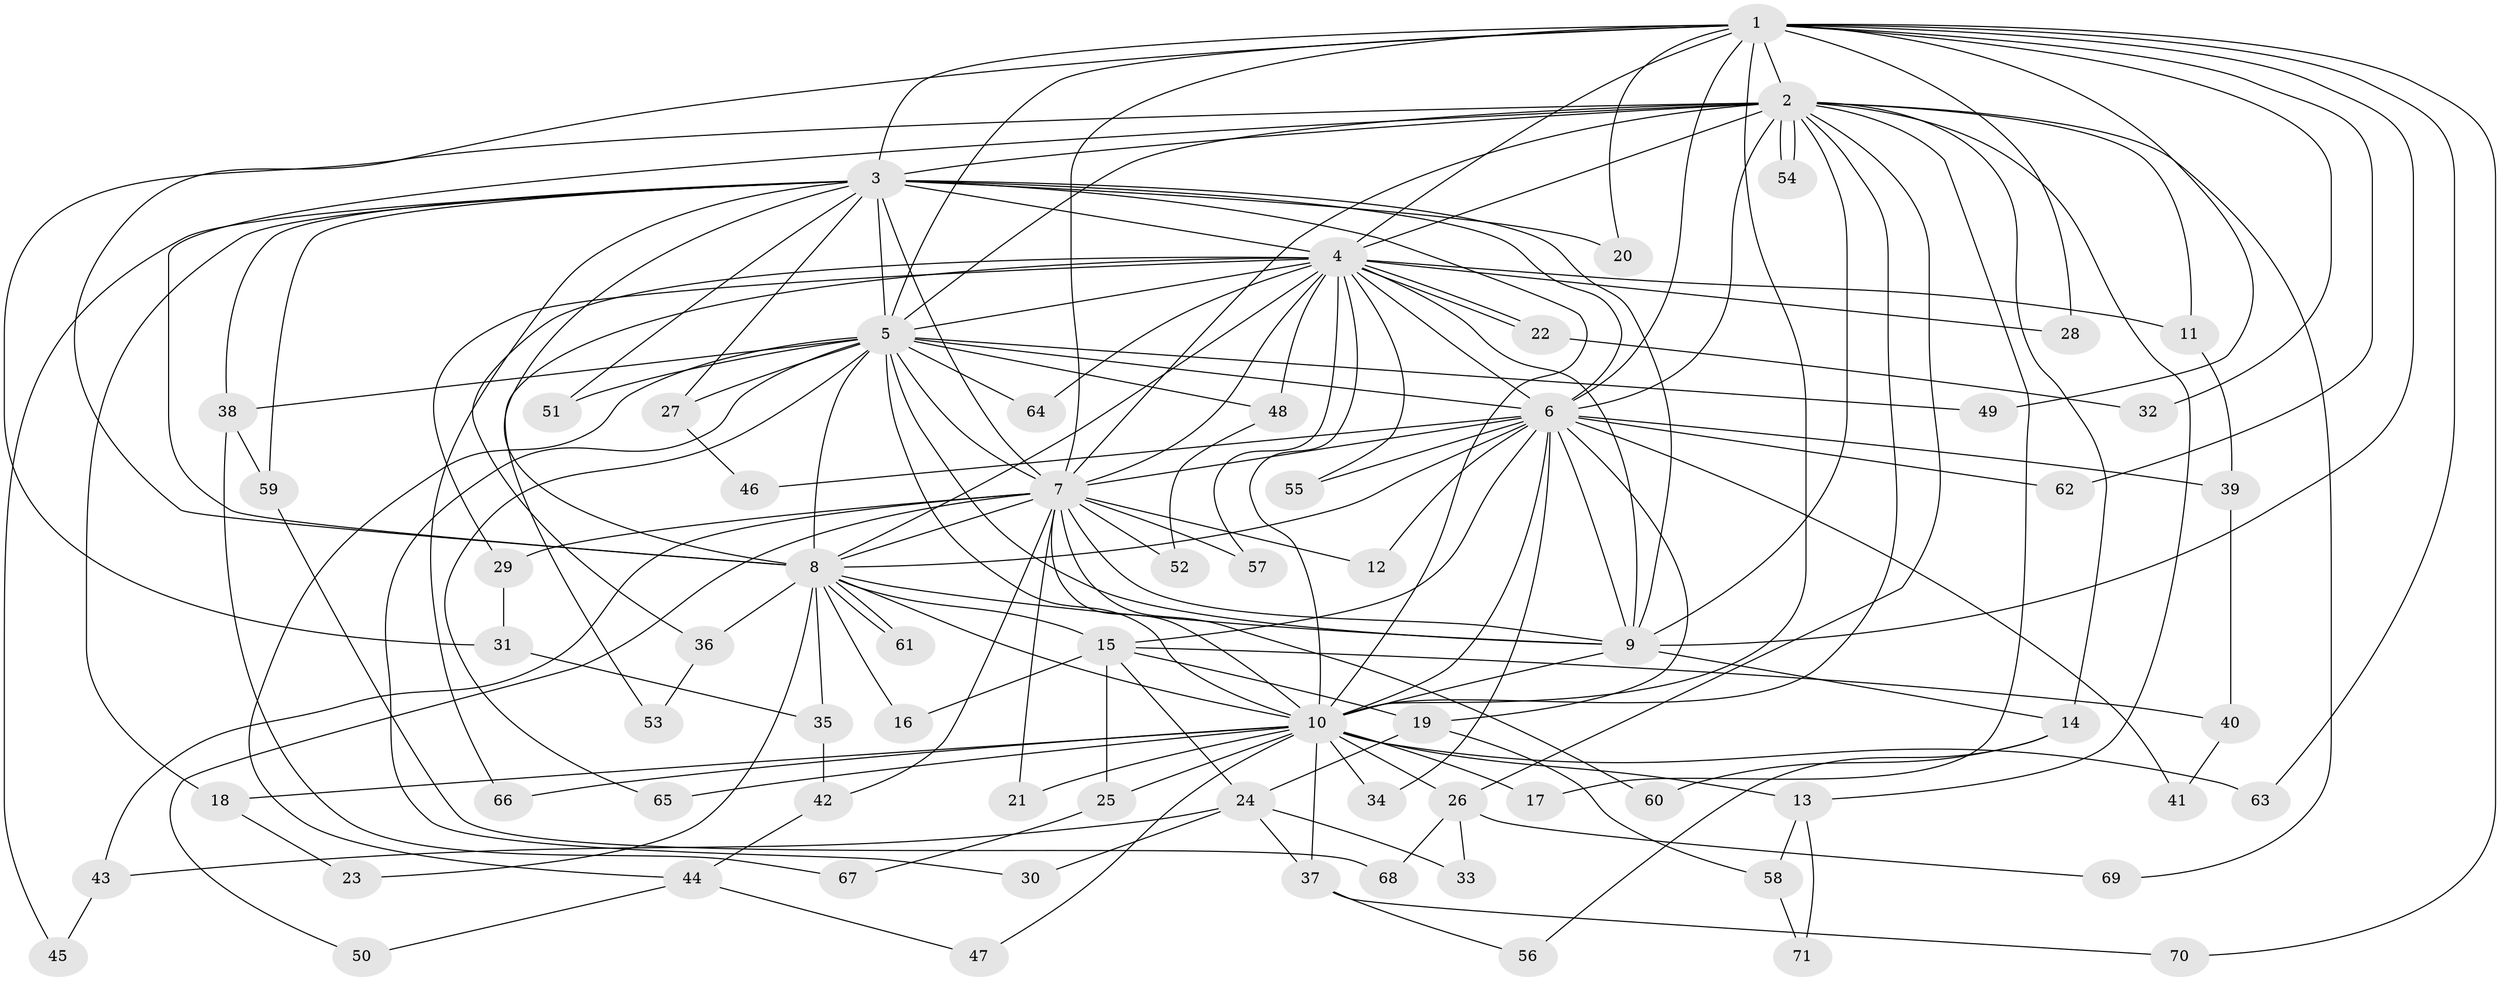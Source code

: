 // Generated by graph-tools (version 1.1) at 2025/49/03/09/25 03:49:30]
// undirected, 71 vertices, 167 edges
graph export_dot {
graph [start="1"]
  node [color=gray90,style=filled];
  1;
  2;
  3;
  4;
  5;
  6;
  7;
  8;
  9;
  10;
  11;
  12;
  13;
  14;
  15;
  16;
  17;
  18;
  19;
  20;
  21;
  22;
  23;
  24;
  25;
  26;
  27;
  28;
  29;
  30;
  31;
  32;
  33;
  34;
  35;
  36;
  37;
  38;
  39;
  40;
  41;
  42;
  43;
  44;
  45;
  46;
  47;
  48;
  49;
  50;
  51;
  52;
  53;
  54;
  55;
  56;
  57;
  58;
  59;
  60;
  61;
  62;
  63;
  64;
  65;
  66;
  67;
  68;
  69;
  70;
  71;
  1 -- 2;
  1 -- 3;
  1 -- 4;
  1 -- 5;
  1 -- 6;
  1 -- 7;
  1 -- 8;
  1 -- 9;
  1 -- 10;
  1 -- 20;
  1 -- 28;
  1 -- 32;
  1 -- 49;
  1 -- 62;
  1 -- 63;
  1 -- 70;
  2 -- 3;
  2 -- 4;
  2 -- 5;
  2 -- 6;
  2 -- 7;
  2 -- 8;
  2 -- 9;
  2 -- 10;
  2 -- 11;
  2 -- 13;
  2 -- 14;
  2 -- 17;
  2 -- 26;
  2 -- 31;
  2 -- 54;
  2 -- 54;
  2 -- 69;
  3 -- 4;
  3 -- 5;
  3 -- 6;
  3 -- 7;
  3 -- 8;
  3 -- 9;
  3 -- 10;
  3 -- 18;
  3 -- 20;
  3 -- 27;
  3 -- 38;
  3 -- 45;
  3 -- 51;
  3 -- 59;
  3 -- 66;
  4 -- 5;
  4 -- 6;
  4 -- 7;
  4 -- 8;
  4 -- 9;
  4 -- 10;
  4 -- 11;
  4 -- 22;
  4 -- 22;
  4 -- 28;
  4 -- 29;
  4 -- 36;
  4 -- 48;
  4 -- 53;
  4 -- 55;
  4 -- 57;
  4 -- 64;
  5 -- 6;
  5 -- 7;
  5 -- 8;
  5 -- 9;
  5 -- 10;
  5 -- 27;
  5 -- 30;
  5 -- 38;
  5 -- 44;
  5 -- 48;
  5 -- 49;
  5 -- 51;
  5 -- 64;
  5 -- 65;
  6 -- 7;
  6 -- 8;
  6 -- 9;
  6 -- 10;
  6 -- 12;
  6 -- 15;
  6 -- 19;
  6 -- 34;
  6 -- 39;
  6 -- 41;
  6 -- 46;
  6 -- 55;
  6 -- 62;
  7 -- 8;
  7 -- 9;
  7 -- 10;
  7 -- 12;
  7 -- 21;
  7 -- 29;
  7 -- 42;
  7 -- 43;
  7 -- 50;
  7 -- 52;
  7 -- 57;
  7 -- 60;
  8 -- 9;
  8 -- 10;
  8 -- 15;
  8 -- 16;
  8 -- 23;
  8 -- 35;
  8 -- 36;
  8 -- 61;
  8 -- 61;
  9 -- 10;
  9 -- 14;
  10 -- 13;
  10 -- 17;
  10 -- 18;
  10 -- 21;
  10 -- 25;
  10 -- 26;
  10 -- 34;
  10 -- 37;
  10 -- 47;
  10 -- 63;
  10 -- 65;
  10 -- 66;
  11 -- 39;
  13 -- 58;
  13 -- 71;
  14 -- 56;
  14 -- 60;
  15 -- 16;
  15 -- 19;
  15 -- 24;
  15 -- 25;
  15 -- 40;
  18 -- 23;
  19 -- 24;
  19 -- 58;
  22 -- 32;
  24 -- 30;
  24 -- 33;
  24 -- 37;
  24 -- 43;
  25 -- 67;
  26 -- 33;
  26 -- 68;
  26 -- 69;
  27 -- 46;
  29 -- 31;
  31 -- 35;
  35 -- 42;
  36 -- 53;
  37 -- 56;
  37 -- 70;
  38 -- 59;
  38 -- 67;
  39 -- 40;
  40 -- 41;
  42 -- 44;
  43 -- 45;
  44 -- 47;
  44 -- 50;
  48 -- 52;
  58 -- 71;
  59 -- 68;
}
